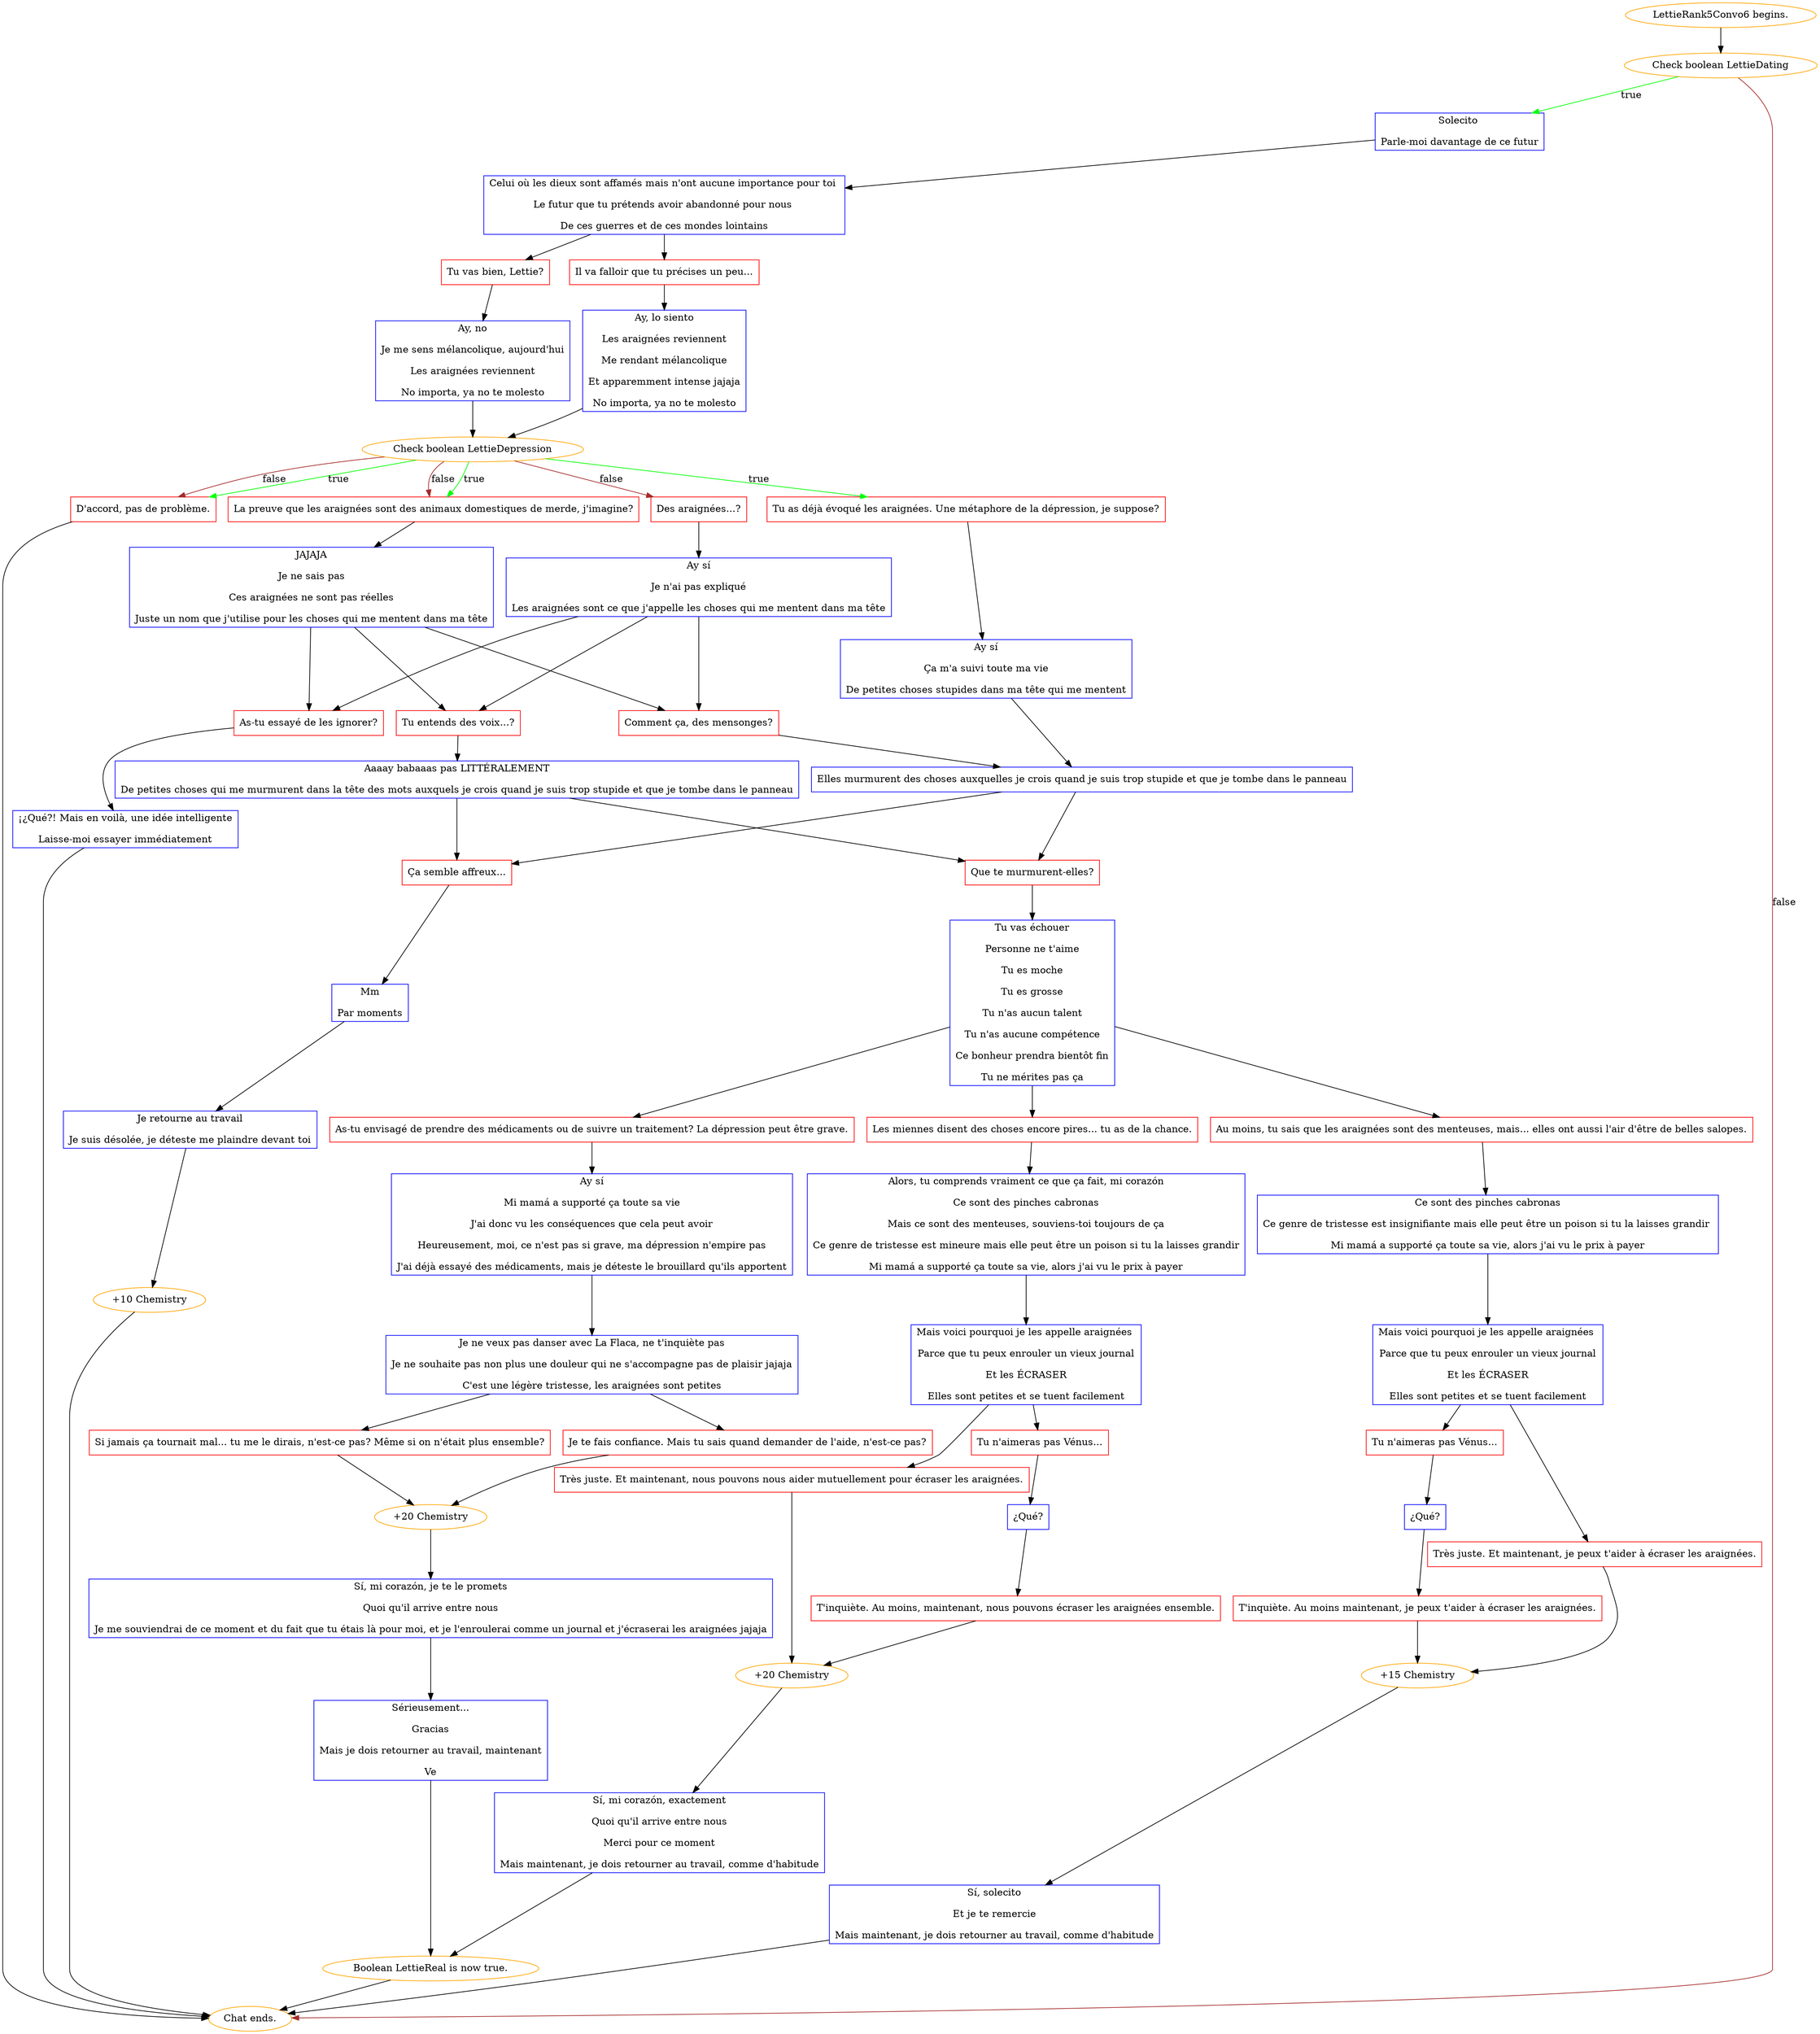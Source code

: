 digraph {
	"LettieRank5Convo6 begins." [color=orange];
		"LettieRank5Convo6 begins." -> j1229414268;
	j1229414268 [label="Check boolean LettieDating",color=orange];
		j1229414268 -> j3584912642 [label=true,color=green];
		j1229414268 -> "Chat ends." [label=false,color=brown];
	j3584912642 [label="Solecito 
Parle-moi davantage de ce futur",shape=box,color=blue];
		j3584912642 -> j1546276902;
	"Chat ends." [color=orange];
	j1546276902 [label="Celui où les dieux sont affamés mais n'ont aucune importance pour toi 
Le futur que tu prétends avoir abandonné pour nous 
De ces guerres et de ces mondes lointains",shape=box,color=blue];
		j1546276902 -> j1676932265;
		j1546276902 -> j3367435581;
	j1676932265 [label="Tu vas bien, Lettie?",shape=box,color=red];
		j1676932265 -> j1253071693;
	j3367435581 [label="Il va falloir que tu précises un peu...",shape=box,color=red];
		j3367435581 -> j635650994;
	j1253071693 [label="Ay, no
Je me sens mélancolique, aujourd'hui
Les araignées reviennent
No importa, ya no te molesto",shape=box,color=blue];
		j1253071693 -> j1027157091;
	j635650994 [label="Ay, lo siento
Les araignées reviennent
Me rendant mélancolique
Et apparemment intense jajaja
No importa, ya no te molesto",shape=box,color=blue];
		j635650994 -> j1027157091;
	j1027157091 [label="Check boolean LettieDepression",color=orange];
		j1027157091 -> j3361219545 [label=true,color=green];
		j1027157091 -> j236311436 [label=true,color=green];
		j1027157091 -> j4284722792 [label=true,color=green];
		j1027157091 -> j2209726542 [label=false,color=brown];
		j1027157091 -> j236311436 [label=false,color=brown];
		j1027157091 -> j4284722792 [label=false,color=brown];
	j3361219545 [label="Tu as déjà évoqué les araignées. Une métaphore de la dépression, je suppose?",shape=box,color=red];
		j3361219545 -> j3425766720;
	j236311436 [label="La preuve que les araignées sont des animaux domestiques de merde, j'imagine?",shape=box,color=red];
		j236311436 -> j234323946;
	j4284722792 [label="D'accord, pas de problème.",shape=box,color=red];
		j4284722792 -> "Chat ends.";
	j2209726542 [label="Des araignées...?",shape=box,color=red];
		j2209726542 -> j2714711815;
	j3425766720 [label="Ay sí
Ça m'a suivi toute ma vie
De petites choses stupides dans ma tête qui me mentent",shape=box,color=blue];
		j3425766720 -> j1230275601;
	j234323946 [label="JAJAJA
Je ne sais pas
Ces araignées ne sont pas réelles
Juste un nom que j'utilise pour les choses qui me mentent dans ma tête",shape=box,color=blue];
		j234323946 -> j524163547;
		j234323946 -> j754111158;
		j234323946 -> j2741501603;
	j2714711815 [label="Ay sí
Je n'ai pas expliqué
Les araignées sont ce que j'appelle les choses qui me mentent dans ma tête",shape=box,color=blue];
		j2714711815 -> j524163547;
		j2714711815 -> j754111158;
		j2714711815 -> j2741501603;
	j1230275601 [label="Elles murmurent des choses auxquelles je crois quand je suis trop stupide et que je tombe dans le panneau",shape=box,color=blue];
		j1230275601 -> j1161587579;
		j1230275601 -> j3966515170;
	j524163547 [label="Comment ça, des mensonges?",shape=box,color=red];
		j524163547 -> j1230275601;
	j754111158 [label="Tu entends des voix...?",shape=box,color=red];
		j754111158 -> j3961873104;
	j2741501603 [label="As-tu essayé de les ignorer?",shape=box,color=red];
		j2741501603 -> j2709643585;
	j1161587579 [label="Que te murmurent-elles?",shape=box,color=red];
		j1161587579 -> j3156300733;
	j3966515170 [label="Ça semble affreux...",shape=box,color=red];
		j3966515170 -> j2451358923;
	j3961873104 [label="Aaaay babaaas pas LITTÉRALEMENT
De petites choses qui me murmurent dans la tête des mots auxquels je crois quand je suis trop stupide et que je tombe dans le panneau",shape=box,color=blue];
		j3961873104 -> j1161587579;
		j3961873104 -> j3966515170;
	j2709643585 [label="¡¿Qué?! Mais en voilà, une idée intelligente
Laisse-moi essayer immédiatement",shape=box,color=blue];
		j2709643585 -> "Chat ends.";
	j3156300733 [label="Tu vas échouer
Personne ne t'aime
Tu es moche
Tu es grosse
Tu n'as aucun talent
Tu n'as aucune compétence
Ce bonheur prendra bientôt fin
Tu ne mérites pas ça",shape=box,color=blue];
		j3156300733 -> j660133574;
		j3156300733 -> j3608341796;
		j3156300733 -> j2353914840;
	j2451358923 [label="Mm
Par moments",shape=box,color=blue];
		j2451358923 -> j781688782;
	j660133574 [label="Au moins, tu sais que les araignées sont des menteuses, mais... elles ont aussi l'air d'être de belles salopes.",shape=box,color=red];
		j660133574 -> j974897894;
	j3608341796 [label="Les miennes disent des choses encore pires... tu as de la chance.",shape=box,color=red];
		j3608341796 -> j3686103188;
	j2353914840 [label="As-tu envisagé de prendre des médicaments ou de suivre un traitement? La dépression peut être grave.",shape=box,color=red];
		j2353914840 -> j3858317465;
	j781688782 [label="Je retourne au travail
Je suis désolée, je déteste me plaindre devant toi",shape=box,color=blue];
		j781688782 -> j1933300832;
	j974897894 [label="Ce sont des pinches cabronas
Ce genre de tristesse est insignifiante mais elle peut être un poison si tu la laisses grandir 
Mi mamá a supporté ça toute sa vie, alors j'ai vu le prix à payer",shape=box,color=blue];
		j974897894 -> j3872914025;
	j3686103188 [label="Alors, tu comprends vraiment ce que ça fait, mi corazón
Ce sont des pinches cabronas
Mais ce sont des menteuses, souviens-toi toujours de ça
Ce genre de tristesse est mineure mais elle peut être un poison si tu la laisses grandir
Mi mamá a supporté ça toute sa vie, alors j'ai vu le prix à payer",shape=box,color=blue];
		j3686103188 -> j3902896235;
	j3858317465 [label="Ay sí
Mi mamá a supporté ça toute sa vie
J'ai donc vu les conséquences que cela peut avoir
Heureusement, moi, ce n'est pas si grave, ma dépression n'empire pas
J'ai déjà essayé des médicaments, mais je déteste le brouillard qu'ils apportent",shape=box,color=blue];
		j3858317465 -> j3204236175;
	j1933300832 [label="+10 Chemistry",color=orange];
		j1933300832 -> "Chat ends.";
	j3872914025 [label="Mais voici pourquoi je les appelle araignées 
Parce que tu peux enrouler un vieux journal
Et les ÉCRASER
Elles sont petites et se tuent facilement",shape=box,color=blue];
		j3872914025 -> j535707523;
		j3872914025 -> j501122944;
	j3902896235 [label="Mais voici pourquoi je les appelle araignées 
Parce que tu peux enrouler un vieux journal
Et les ÉCRASER
Elles sont petites et se tuent facilement",shape=box,color=blue];
		j3902896235 -> j4236515258;
		j3902896235 -> j229924048;
	j3204236175 [label="Je ne veux pas danser avec La Flaca, ne t'inquiète pas
Je ne souhaite pas non plus une douleur qui ne s'accompagne pas de plaisir jajaja
C'est une légère tristesse, les araignées sont petites",shape=box,color=blue];
		j3204236175 -> j3690078189;
		j3204236175 -> j3322055740;
	j535707523 [label="Tu n'aimeras pas Vénus...",shape=box,color=red];
		j535707523 -> j502957933;
	j501122944 [label="Très juste. Et maintenant, je peux t'aider à écraser les araignées.",shape=box,color=red];
		j501122944 -> j1564761318;
	j4236515258 [label="Tu n'aimeras pas Vénus...",shape=box,color=red];
		j4236515258 -> j1336350014;
	j229924048 [label="Très juste. Et maintenant, nous pouvons nous aider mutuellement pour écraser les araignées.",shape=box,color=red];
		j229924048 -> j270155886;
	j3690078189 [label="Je te fais confiance. Mais tu sais quand demander de l'aide, n'est-ce pas?",shape=box,color=red];
		j3690078189 -> j1613679916;
	j3322055740 [label="Si jamais ça tournait mal... tu me le dirais, n'est-ce pas? Même si on n'était plus ensemble?",shape=box,color=red];
		j3322055740 -> j1613679916;
	j502957933 [label="¿Qué?",shape=box,color=blue];
		j502957933 -> j2686042695;
	j1564761318 [label="+15 Chemistry",color=orange];
		j1564761318 -> j4276025245;
	j1336350014 [label="¿Qué?",shape=box,color=blue];
		j1336350014 -> j1361166579;
	j270155886 [label="+20 Chemistry",color=orange];
		j270155886 -> j2312157145;
	j1613679916 [label="+20 Chemistry",color=orange];
		j1613679916 -> j4040617166;
	j2686042695 [label="T'inquiète. Au moins maintenant, je peux t'aider à écraser les araignées.",shape=box,color=red];
		j2686042695 -> j1564761318;
	j4276025245 [label="Sí, solecito
Et je te remercie
Mais maintenant, je dois retourner au travail, comme d'habitude",shape=box,color=blue];
		j4276025245 -> "Chat ends.";
	j1361166579 [label="T'inquiète. Au moins, maintenant, nous pouvons écraser les araignées ensemble.",shape=box,color=red];
		j1361166579 -> j270155886;
	j2312157145 [label="Sí, mi corazón, exactement
Quoi qu'il arrive entre nous
Merci pour ce moment
Mais maintenant, je dois retourner au travail, comme d'habitude",shape=box,color=blue];
		j2312157145 -> j1472871842;
	j4040617166 [label="Sí, mi corazón, je te le promets
Quoi qu'il arrive entre nous
Je me souviendrai de ce moment et du fait que tu étais là pour moi, et je l'enroulerai comme un journal et j'écraserai les araignées jajaja",shape=box,color=blue];
		j4040617166 -> j298639819;
	j1472871842 [label="Boolean LettieReal is now true.",color=orange];
		j1472871842 -> "Chat ends.";
	j298639819 [label="Sérieusement...
Gracias
Mais je dois retourner au travail, maintenant
Ve",shape=box,color=blue];
		j298639819 -> j1472871842;
}